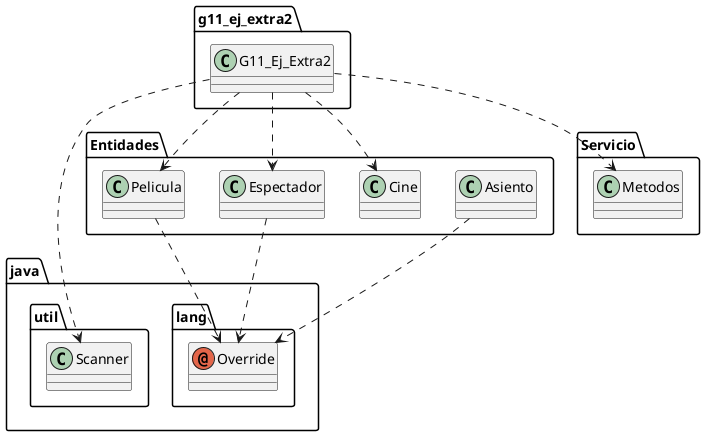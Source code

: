 @startuml
annotation java.lang.Override
class Entidades.Asiento
class Entidades.Cine
class Entidades.Espectador
class Entidades.Pelicula
class Servicio.Metodos
class g11_ej_extra2.G11_Ej_Extra2
class java.util.Scanner
Entidades.Asiento ..> java.lang.Override
Entidades.Espectador ..> java.lang.Override
Entidades.Pelicula ..> java.lang.Override
g11_ej_extra2.G11_Ej_Extra2 ..> Entidades.Cine
g11_ej_extra2.G11_Ej_Extra2 ..> Entidades.Espectador
g11_ej_extra2.G11_Ej_Extra2 ..> Entidades.Pelicula
g11_ej_extra2.G11_Ej_Extra2 ..> Servicio.Metodos
g11_ej_extra2.G11_Ej_Extra2 ..> java.util.Scanner
@enduml